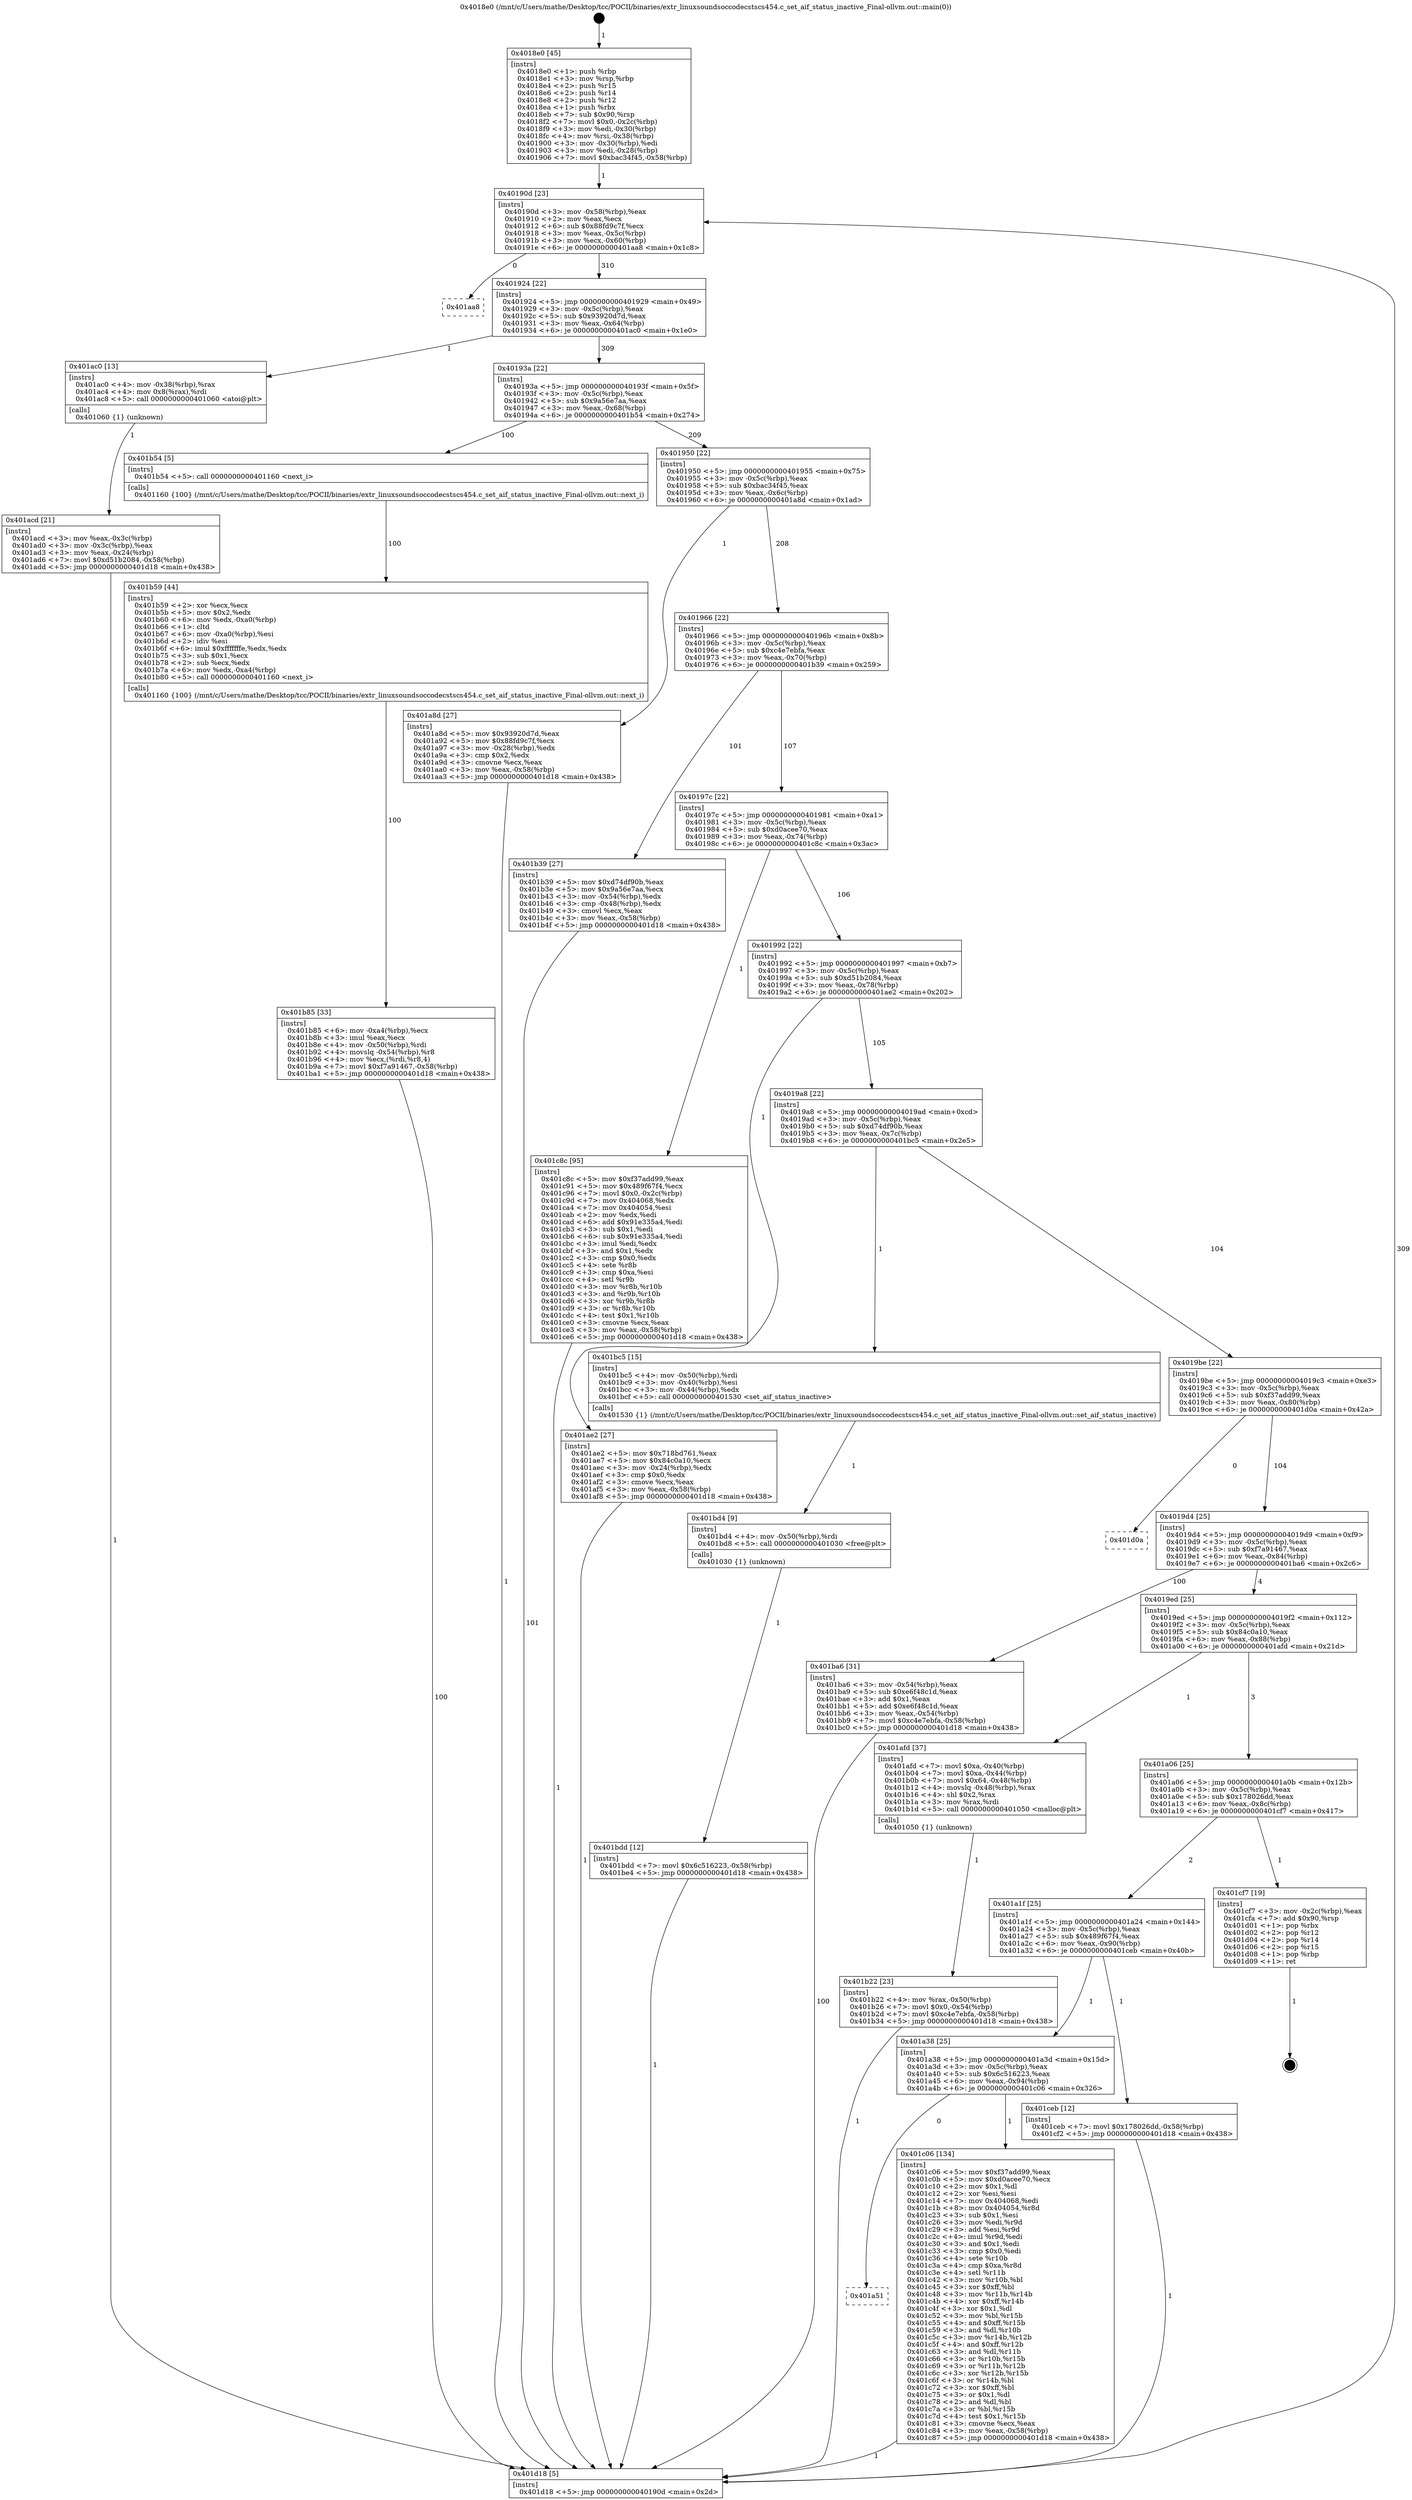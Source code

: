 digraph "0x4018e0" {
  label = "0x4018e0 (/mnt/c/Users/mathe/Desktop/tcc/POCII/binaries/extr_linuxsoundsoccodecstscs454.c_set_aif_status_inactive_Final-ollvm.out::main(0))"
  labelloc = "t"
  node[shape=record]

  Entry [label="",width=0.3,height=0.3,shape=circle,fillcolor=black,style=filled]
  "0x40190d" [label="{
     0x40190d [23]\l
     | [instrs]\l
     &nbsp;&nbsp;0x40190d \<+3\>: mov -0x58(%rbp),%eax\l
     &nbsp;&nbsp;0x401910 \<+2\>: mov %eax,%ecx\l
     &nbsp;&nbsp;0x401912 \<+6\>: sub $0x88fd9c7f,%ecx\l
     &nbsp;&nbsp;0x401918 \<+3\>: mov %eax,-0x5c(%rbp)\l
     &nbsp;&nbsp;0x40191b \<+3\>: mov %ecx,-0x60(%rbp)\l
     &nbsp;&nbsp;0x40191e \<+6\>: je 0000000000401aa8 \<main+0x1c8\>\l
  }"]
  "0x401aa8" [label="{
     0x401aa8\l
  }", style=dashed]
  "0x401924" [label="{
     0x401924 [22]\l
     | [instrs]\l
     &nbsp;&nbsp;0x401924 \<+5\>: jmp 0000000000401929 \<main+0x49\>\l
     &nbsp;&nbsp;0x401929 \<+3\>: mov -0x5c(%rbp),%eax\l
     &nbsp;&nbsp;0x40192c \<+5\>: sub $0x93920d7d,%eax\l
     &nbsp;&nbsp;0x401931 \<+3\>: mov %eax,-0x64(%rbp)\l
     &nbsp;&nbsp;0x401934 \<+6\>: je 0000000000401ac0 \<main+0x1e0\>\l
  }"]
  Exit [label="",width=0.3,height=0.3,shape=circle,fillcolor=black,style=filled,peripheries=2]
  "0x401ac0" [label="{
     0x401ac0 [13]\l
     | [instrs]\l
     &nbsp;&nbsp;0x401ac0 \<+4\>: mov -0x38(%rbp),%rax\l
     &nbsp;&nbsp;0x401ac4 \<+4\>: mov 0x8(%rax),%rdi\l
     &nbsp;&nbsp;0x401ac8 \<+5\>: call 0000000000401060 \<atoi@plt\>\l
     | [calls]\l
     &nbsp;&nbsp;0x401060 \{1\} (unknown)\l
  }"]
  "0x40193a" [label="{
     0x40193a [22]\l
     | [instrs]\l
     &nbsp;&nbsp;0x40193a \<+5\>: jmp 000000000040193f \<main+0x5f\>\l
     &nbsp;&nbsp;0x40193f \<+3\>: mov -0x5c(%rbp),%eax\l
     &nbsp;&nbsp;0x401942 \<+5\>: sub $0x9a56e7aa,%eax\l
     &nbsp;&nbsp;0x401947 \<+3\>: mov %eax,-0x68(%rbp)\l
     &nbsp;&nbsp;0x40194a \<+6\>: je 0000000000401b54 \<main+0x274\>\l
  }"]
  "0x401a51" [label="{
     0x401a51\l
  }", style=dashed]
  "0x401b54" [label="{
     0x401b54 [5]\l
     | [instrs]\l
     &nbsp;&nbsp;0x401b54 \<+5\>: call 0000000000401160 \<next_i\>\l
     | [calls]\l
     &nbsp;&nbsp;0x401160 \{100\} (/mnt/c/Users/mathe/Desktop/tcc/POCII/binaries/extr_linuxsoundsoccodecstscs454.c_set_aif_status_inactive_Final-ollvm.out::next_i)\l
  }"]
  "0x401950" [label="{
     0x401950 [22]\l
     | [instrs]\l
     &nbsp;&nbsp;0x401950 \<+5\>: jmp 0000000000401955 \<main+0x75\>\l
     &nbsp;&nbsp;0x401955 \<+3\>: mov -0x5c(%rbp),%eax\l
     &nbsp;&nbsp;0x401958 \<+5\>: sub $0xbac34f45,%eax\l
     &nbsp;&nbsp;0x40195d \<+3\>: mov %eax,-0x6c(%rbp)\l
     &nbsp;&nbsp;0x401960 \<+6\>: je 0000000000401a8d \<main+0x1ad\>\l
  }"]
  "0x401c06" [label="{
     0x401c06 [134]\l
     | [instrs]\l
     &nbsp;&nbsp;0x401c06 \<+5\>: mov $0xf37add99,%eax\l
     &nbsp;&nbsp;0x401c0b \<+5\>: mov $0xd0acee70,%ecx\l
     &nbsp;&nbsp;0x401c10 \<+2\>: mov $0x1,%dl\l
     &nbsp;&nbsp;0x401c12 \<+2\>: xor %esi,%esi\l
     &nbsp;&nbsp;0x401c14 \<+7\>: mov 0x404068,%edi\l
     &nbsp;&nbsp;0x401c1b \<+8\>: mov 0x404054,%r8d\l
     &nbsp;&nbsp;0x401c23 \<+3\>: sub $0x1,%esi\l
     &nbsp;&nbsp;0x401c26 \<+3\>: mov %edi,%r9d\l
     &nbsp;&nbsp;0x401c29 \<+3\>: add %esi,%r9d\l
     &nbsp;&nbsp;0x401c2c \<+4\>: imul %r9d,%edi\l
     &nbsp;&nbsp;0x401c30 \<+3\>: and $0x1,%edi\l
     &nbsp;&nbsp;0x401c33 \<+3\>: cmp $0x0,%edi\l
     &nbsp;&nbsp;0x401c36 \<+4\>: sete %r10b\l
     &nbsp;&nbsp;0x401c3a \<+4\>: cmp $0xa,%r8d\l
     &nbsp;&nbsp;0x401c3e \<+4\>: setl %r11b\l
     &nbsp;&nbsp;0x401c42 \<+3\>: mov %r10b,%bl\l
     &nbsp;&nbsp;0x401c45 \<+3\>: xor $0xff,%bl\l
     &nbsp;&nbsp;0x401c48 \<+3\>: mov %r11b,%r14b\l
     &nbsp;&nbsp;0x401c4b \<+4\>: xor $0xff,%r14b\l
     &nbsp;&nbsp;0x401c4f \<+3\>: xor $0x1,%dl\l
     &nbsp;&nbsp;0x401c52 \<+3\>: mov %bl,%r15b\l
     &nbsp;&nbsp;0x401c55 \<+4\>: and $0xff,%r15b\l
     &nbsp;&nbsp;0x401c59 \<+3\>: and %dl,%r10b\l
     &nbsp;&nbsp;0x401c5c \<+3\>: mov %r14b,%r12b\l
     &nbsp;&nbsp;0x401c5f \<+4\>: and $0xff,%r12b\l
     &nbsp;&nbsp;0x401c63 \<+3\>: and %dl,%r11b\l
     &nbsp;&nbsp;0x401c66 \<+3\>: or %r10b,%r15b\l
     &nbsp;&nbsp;0x401c69 \<+3\>: or %r11b,%r12b\l
     &nbsp;&nbsp;0x401c6c \<+3\>: xor %r12b,%r15b\l
     &nbsp;&nbsp;0x401c6f \<+3\>: or %r14b,%bl\l
     &nbsp;&nbsp;0x401c72 \<+3\>: xor $0xff,%bl\l
     &nbsp;&nbsp;0x401c75 \<+3\>: or $0x1,%dl\l
     &nbsp;&nbsp;0x401c78 \<+2\>: and %dl,%bl\l
     &nbsp;&nbsp;0x401c7a \<+3\>: or %bl,%r15b\l
     &nbsp;&nbsp;0x401c7d \<+4\>: test $0x1,%r15b\l
     &nbsp;&nbsp;0x401c81 \<+3\>: cmovne %ecx,%eax\l
     &nbsp;&nbsp;0x401c84 \<+3\>: mov %eax,-0x58(%rbp)\l
     &nbsp;&nbsp;0x401c87 \<+5\>: jmp 0000000000401d18 \<main+0x438\>\l
  }"]
  "0x401a8d" [label="{
     0x401a8d [27]\l
     | [instrs]\l
     &nbsp;&nbsp;0x401a8d \<+5\>: mov $0x93920d7d,%eax\l
     &nbsp;&nbsp;0x401a92 \<+5\>: mov $0x88fd9c7f,%ecx\l
     &nbsp;&nbsp;0x401a97 \<+3\>: mov -0x28(%rbp),%edx\l
     &nbsp;&nbsp;0x401a9a \<+3\>: cmp $0x2,%edx\l
     &nbsp;&nbsp;0x401a9d \<+3\>: cmovne %ecx,%eax\l
     &nbsp;&nbsp;0x401aa0 \<+3\>: mov %eax,-0x58(%rbp)\l
     &nbsp;&nbsp;0x401aa3 \<+5\>: jmp 0000000000401d18 \<main+0x438\>\l
  }"]
  "0x401966" [label="{
     0x401966 [22]\l
     | [instrs]\l
     &nbsp;&nbsp;0x401966 \<+5\>: jmp 000000000040196b \<main+0x8b\>\l
     &nbsp;&nbsp;0x40196b \<+3\>: mov -0x5c(%rbp),%eax\l
     &nbsp;&nbsp;0x40196e \<+5\>: sub $0xc4e7ebfa,%eax\l
     &nbsp;&nbsp;0x401973 \<+3\>: mov %eax,-0x70(%rbp)\l
     &nbsp;&nbsp;0x401976 \<+6\>: je 0000000000401b39 \<main+0x259\>\l
  }"]
  "0x401d18" [label="{
     0x401d18 [5]\l
     | [instrs]\l
     &nbsp;&nbsp;0x401d18 \<+5\>: jmp 000000000040190d \<main+0x2d\>\l
  }"]
  "0x4018e0" [label="{
     0x4018e0 [45]\l
     | [instrs]\l
     &nbsp;&nbsp;0x4018e0 \<+1\>: push %rbp\l
     &nbsp;&nbsp;0x4018e1 \<+3\>: mov %rsp,%rbp\l
     &nbsp;&nbsp;0x4018e4 \<+2\>: push %r15\l
     &nbsp;&nbsp;0x4018e6 \<+2\>: push %r14\l
     &nbsp;&nbsp;0x4018e8 \<+2\>: push %r12\l
     &nbsp;&nbsp;0x4018ea \<+1\>: push %rbx\l
     &nbsp;&nbsp;0x4018eb \<+7\>: sub $0x90,%rsp\l
     &nbsp;&nbsp;0x4018f2 \<+7\>: movl $0x0,-0x2c(%rbp)\l
     &nbsp;&nbsp;0x4018f9 \<+3\>: mov %edi,-0x30(%rbp)\l
     &nbsp;&nbsp;0x4018fc \<+4\>: mov %rsi,-0x38(%rbp)\l
     &nbsp;&nbsp;0x401900 \<+3\>: mov -0x30(%rbp),%edi\l
     &nbsp;&nbsp;0x401903 \<+3\>: mov %edi,-0x28(%rbp)\l
     &nbsp;&nbsp;0x401906 \<+7\>: movl $0xbac34f45,-0x58(%rbp)\l
  }"]
  "0x401acd" [label="{
     0x401acd [21]\l
     | [instrs]\l
     &nbsp;&nbsp;0x401acd \<+3\>: mov %eax,-0x3c(%rbp)\l
     &nbsp;&nbsp;0x401ad0 \<+3\>: mov -0x3c(%rbp),%eax\l
     &nbsp;&nbsp;0x401ad3 \<+3\>: mov %eax,-0x24(%rbp)\l
     &nbsp;&nbsp;0x401ad6 \<+7\>: movl $0xd51b2084,-0x58(%rbp)\l
     &nbsp;&nbsp;0x401add \<+5\>: jmp 0000000000401d18 \<main+0x438\>\l
  }"]
  "0x401a38" [label="{
     0x401a38 [25]\l
     | [instrs]\l
     &nbsp;&nbsp;0x401a38 \<+5\>: jmp 0000000000401a3d \<main+0x15d\>\l
     &nbsp;&nbsp;0x401a3d \<+3\>: mov -0x5c(%rbp),%eax\l
     &nbsp;&nbsp;0x401a40 \<+5\>: sub $0x6c516223,%eax\l
     &nbsp;&nbsp;0x401a45 \<+6\>: mov %eax,-0x94(%rbp)\l
     &nbsp;&nbsp;0x401a4b \<+6\>: je 0000000000401c06 \<main+0x326\>\l
  }"]
  "0x401b39" [label="{
     0x401b39 [27]\l
     | [instrs]\l
     &nbsp;&nbsp;0x401b39 \<+5\>: mov $0xd74df90b,%eax\l
     &nbsp;&nbsp;0x401b3e \<+5\>: mov $0x9a56e7aa,%ecx\l
     &nbsp;&nbsp;0x401b43 \<+3\>: mov -0x54(%rbp),%edx\l
     &nbsp;&nbsp;0x401b46 \<+3\>: cmp -0x48(%rbp),%edx\l
     &nbsp;&nbsp;0x401b49 \<+3\>: cmovl %ecx,%eax\l
     &nbsp;&nbsp;0x401b4c \<+3\>: mov %eax,-0x58(%rbp)\l
     &nbsp;&nbsp;0x401b4f \<+5\>: jmp 0000000000401d18 \<main+0x438\>\l
  }"]
  "0x40197c" [label="{
     0x40197c [22]\l
     | [instrs]\l
     &nbsp;&nbsp;0x40197c \<+5\>: jmp 0000000000401981 \<main+0xa1\>\l
     &nbsp;&nbsp;0x401981 \<+3\>: mov -0x5c(%rbp),%eax\l
     &nbsp;&nbsp;0x401984 \<+5\>: sub $0xd0acee70,%eax\l
     &nbsp;&nbsp;0x401989 \<+3\>: mov %eax,-0x74(%rbp)\l
     &nbsp;&nbsp;0x40198c \<+6\>: je 0000000000401c8c \<main+0x3ac\>\l
  }"]
  "0x401ceb" [label="{
     0x401ceb [12]\l
     | [instrs]\l
     &nbsp;&nbsp;0x401ceb \<+7\>: movl $0x178026dd,-0x58(%rbp)\l
     &nbsp;&nbsp;0x401cf2 \<+5\>: jmp 0000000000401d18 \<main+0x438\>\l
  }"]
  "0x401c8c" [label="{
     0x401c8c [95]\l
     | [instrs]\l
     &nbsp;&nbsp;0x401c8c \<+5\>: mov $0xf37add99,%eax\l
     &nbsp;&nbsp;0x401c91 \<+5\>: mov $0x489f67f4,%ecx\l
     &nbsp;&nbsp;0x401c96 \<+7\>: movl $0x0,-0x2c(%rbp)\l
     &nbsp;&nbsp;0x401c9d \<+7\>: mov 0x404068,%edx\l
     &nbsp;&nbsp;0x401ca4 \<+7\>: mov 0x404054,%esi\l
     &nbsp;&nbsp;0x401cab \<+2\>: mov %edx,%edi\l
     &nbsp;&nbsp;0x401cad \<+6\>: add $0x91e335a4,%edi\l
     &nbsp;&nbsp;0x401cb3 \<+3\>: sub $0x1,%edi\l
     &nbsp;&nbsp;0x401cb6 \<+6\>: sub $0x91e335a4,%edi\l
     &nbsp;&nbsp;0x401cbc \<+3\>: imul %edi,%edx\l
     &nbsp;&nbsp;0x401cbf \<+3\>: and $0x1,%edx\l
     &nbsp;&nbsp;0x401cc2 \<+3\>: cmp $0x0,%edx\l
     &nbsp;&nbsp;0x401cc5 \<+4\>: sete %r8b\l
     &nbsp;&nbsp;0x401cc9 \<+3\>: cmp $0xa,%esi\l
     &nbsp;&nbsp;0x401ccc \<+4\>: setl %r9b\l
     &nbsp;&nbsp;0x401cd0 \<+3\>: mov %r8b,%r10b\l
     &nbsp;&nbsp;0x401cd3 \<+3\>: and %r9b,%r10b\l
     &nbsp;&nbsp;0x401cd6 \<+3\>: xor %r9b,%r8b\l
     &nbsp;&nbsp;0x401cd9 \<+3\>: or %r8b,%r10b\l
     &nbsp;&nbsp;0x401cdc \<+4\>: test $0x1,%r10b\l
     &nbsp;&nbsp;0x401ce0 \<+3\>: cmovne %ecx,%eax\l
     &nbsp;&nbsp;0x401ce3 \<+3\>: mov %eax,-0x58(%rbp)\l
     &nbsp;&nbsp;0x401ce6 \<+5\>: jmp 0000000000401d18 \<main+0x438\>\l
  }"]
  "0x401992" [label="{
     0x401992 [22]\l
     | [instrs]\l
     &nbsp;&nbsp;0x401992 \<+5\>: jmp 0000000000401997 \<main+0xb7\>\l
     &nbsp;&nbsp;0x401997 \<+3\>: mov -0x5c(%rbp),%eax\l
     &nbsp;&nbsp;0x40199a \<+5\>: sub $0xd51b2084,%eax\l
     &nbsp;&nbsp;0x40199f \<+3\>: mov %eax,-0x78(%rbp)\l
     &nbsp;&nbsp;0x4019a2 \<+6\>: je 0000000000401ae2 \<main+0x202\>\l
  }"]
  "0x401a1f" [label="{
     0x401a1f [25]\l
     | [instrs]\l
     &nbsp;&nbsp;0x401a1f \<+5\>: jmp 0000000000401a24 \<main+0x144\>\l
     &nbsp;&nbsp;0x401a24 \<+3\>: mov -0x5c(%rbp),%eax\l
     &nbsp;&nbsp;0x401a27 \<+5\>: sub $0x489f67f4,%eax\l
     &nbsp;&nbsp;0x401a2c \<+6\>: mov %eax,-0x90(%rbp)\l
     &nbsp;&nbsp;0x401a32 \<+6\>: je 0000000000401ceb \<main+0x40b\>\l
  }"]
  "0x401ae2" [label="{
     0x401ae2 [27]\l
     | [instrs]\l
     &nbsp;&nbsp;0x401ae2 \<+5\>: mov $0x718bd761,%eax\l
     &nbsp;&nbsp;0x401ae7 \<+5\>: mov $0x84c0a10,%ecx\l
     &nbsp;&nbsp;0x401aec \<+3\>: mov -0x24(%rbp),%edx\l
     &nbsp;&nbsp;0x401aef \<+3\>: cmp $0x0,%edx\l
     &nbsp;&nbsp;0x401af2 \<+3\>: cmove %ecx,%eax\l
     &nbsp;&nbsp;0x401af5 \<+3\>: mov %eax,-0x58(%rbp)\l
     &nbsp;&nbsp;0x401af8 \<+5\>: jmp 0000000000401d18 \<main+0x438\>\l
  }"]
  "0x4019a8" [label="{
     0x4019a8 [22]\l
     | [instrs]\l
     &nbsp;&nbsp;0x4019a8 \<+5\>: jmp 00000000004019ad \<main+0xcd\>\l
     &nbsp;&nbsp;0x4019ad \<+3\>: mov -0x5c(%rbp),%eax\l
     &nbsp;&nbsp;0x4019b0 \<+5\>: sub $0xd74df90b,%eax\l
     &nbsp;&nbsp;0x4019b5 \<+3\>: mov %eax,-0x7c(%rbp)\l
     &nbsp;&nbsp;0x4019b8 \<+6\>: je 0000000000401bc5 \<main+0x2e5\>\l
  }"]
  "0x401cf7" [label="{
     0x401cf7 [19]\l
     | [instrs]\l
     &nbsp;&nbsp;0x401cf7 \<+3\>: mov -0x2c(%rbp),%eax\l
     &nbsp;&nbsp;0x401cfa \<+7\>: add $0x90,%rsp\l
     &nbsp;&nbsp;0x401d01 \<+1\>: pop %rbx\l
     &nbsp;&nbsp;0x401d02 \<+2\>: pop %r12\l
     &nbsp;&nbsp;0x401d04 \<+2\>: pop %r14\l
     &nbsp;&nbsp;0x401d06 \<+2\>: pop %r15\l
     &nbsp;&nbsp;0x401d08 \<+1\>: pop %rbp\l
     &nbsp;&nbsp;0x401d09 \<+1\>: ret\l
  }"]
  "0x401bc5" [label="{
     0x401bc5 [15]\l
     | [instrs]\l
     &nbsp;&nbsp;0x401bc5 \<+4\>: mov -0x50(%rbp),%rdi\l
     &nbsp;&nbsp;0x401bc9 \<+3\>: mov -0x40(%rbp),%esi\l
     &nbsp;&nbsp;0x401bcc \<+3\>: mov -0x44(%rbp),%edx\l
     &nbsp;&nbsp;0x401bcf \<+5\>: call 0000000000401530 \<set_aif_status_inactive\>\l
     | [calls]\l
     &nbsp;&nbsp;0x401530 \{1\} (/mnt/c/Users/mathe/Desktop/tcc/POCII/binaries/extr_linuxsoundsoccodecstscs454.c_set_aif_status_inactive_Final-ollvm.out::set_aif_status_inactive)\l
  }"]
  "0x4019be" [label="{
     0x4019be [22]\l
     | [instrs]\l
     &nbsp;&nbsp;0x4019be \<+5\>: jmp 00000000004019c3 \<main+0xe3\>\l
     &nbsp;&nbsp;0x4019c3 \<+3\>: mov -0x5c(%rbp),%eax\l
     &nbsp;&nbsp;0x4019c6 \<+5\>: sub $0xf37add99,%eax\l
     &nbsp;&nbsp;0x4019cb \<+3\>: mov %eax,-0x80(%rbp)\l
     &nbsp;&nbsp;0x4019ce \<+6\>: je 0000000000401d0a \<main+0x42a\>\l
  }"]
  "0x401bdd" [label="{
     0x401bdd [12]\l
     | [instrs]\l
     &nbsp;&nbsp;0x401bdd \<+7\>: movl $0x6c516223,-0x58(%rbp)\l
     &nbsp;&nbsp;0x401be4 \<+5\>: jmp 0000000000401d18 \<main+0x438\>\l
  }"]
  "0x401d0a" [label="{
     0x401d0a\l
  }", style=dashed]
  "0x4019d4" [label="{
     0x4019d4 [25]\l
     | [instrs]\l
     &nbsp;&nbsp;0x4019d4 \<+5\>: jmp 00000000004019d9 \<main+0xf9\>\l
     &nbsp;&nbsp;0x4019d9 \<+3\>: mov -0x5c(%rbp),%eax\l
     &nbsp;&nbsp;0x4019dc \<+5\>: sub $0xf7a91467,%eax\l
     &nbsp;&nbsp;0x4019e1 \<+6\>: mov %eax,-0x84(%rbp)\l
     &nbsp;&nbsp;0x4019e7 \<+6\>: je 0000000000401ba6 \<main+0x2c6\>\l
  }"]
  "0x401bd4" [label="{
     0x401bd4 [9]\l
     | [instrs]\l
     &nbsp;&nbsp;0x401bd4 \<+4\>: mov -0x50(%rbp),%rdi\l
     &nbsp;&nbsp;0x401bd8 \<+5\>: call 0000000000401030 \<free@plt\>\l
     | [calls]\l
     &nbsp;&nbsp;0x401030 \{1\} (unknown)\l
  }"]
  "0x401ba6" [label="{
     0x401ba6 [31]\l
     | [instrs]\l
     &nbsp;&nbsp;0x401ba6 \<+3\>: mov -0x54(%rbp),%eax\l
     &nbsp;&nbsp;0x401ba9 \<+5\>: sub $0xe6f48c1d,%eax\l
     &nbsp;&nbsp;0x401bae \<+3\>: add $0x1,%eax\l
     &nbsp;&nbsp;0x401bb1 \<+5\>: add $0xe6f48c1d,%eax\l
     &nbsp;&nbsp;0x401bb6 \<+3\>: mov %eax,-0x54(%rbp)\l
     &nbsp;&nbsp;0x401bb9 \<+7\>: movl $0xc4e7ebfa,-0x58(%rbp)\l
     &nbsp;&nbsp;0x401bc0 \<+5\>: jmp 0000000000401d18 \<main+0x438\>\l
  }"]
  "0x4019ed" [label="{
     0x4019ed [25]\l
     | [instrs]\l
     &nbsp;&nbsp;0x4019ed \<+5\>: jmp 00000000004019f2 \<main+0x112\>\l
     &nbsp;&nbsp;0x4019f2 \<+3\>: mov -0x5c(%rbp),%eax\l
     &nbsp;&nbsp;0x4019f5 \<+5\>: sub $0x84c0a10,%eax\l
     &nbsp;&nbsp;0x4019fa \<+6\>: mov %eax,-0x88(%rbp)\l
     &nbsp;&nbsp;0x401a00 \<+6\>: je 0000000000401afd \<main+0x21d\>\l
  }"]
  "0x401b85" [label="{
     0x401b85 [33]\l
     | [instrs]\l
     &nbsp;&nbsp;0x401b85 \<+6\>: mov -0xa4(%rbp),%ecx\l
     &nbsp;&nbsp;0x401b8b \<+3\>: imul %eax,%ecx\l
     &nbsp;&nbsp;0x401b8e \<+4\>: mov -0x50(%rbp),%rdi\l
     &nbsp;&nbsp;0x401b92 \<+4\>: movslq -0x54(%rbp),%r8\l
     &nbsp;&nbsp;0x401b96 \<+4\>: mov %ecx,(%rdi,%r8,4)\l
     &nbsp;&nbsp;0x401b9a \<+7\>: movl $0xf7a91467,-0x58(%rbp)\l
     &nbsp;&nbsp;0x401ba1 \<+5\>: jmp 0000000000401d18 \<main+0x438\>\l
  }"]
  "0x401afd" [label="{
     0x401afd [37]\l
     | [instrs]\l
     &nbsp;&nbsp;0x401afd \<+7\>: movl $0xa,-0x40(%rbp)\l
     &nbsp;&nbsp;0x401b04 \<+7\>: movl $0xa,-0x44(%rbp)\l
     &nbsp;&nbsp;0x401b0b \<+7\>: movl $0x64,-0x48(%rbp)\l
     &nbsp;&nbsp;0x401b12 \<+4\>: movslq -0x48(%rbp),%rax\l
     &nbsp;&nbsp;0x401b16 \<+4\>: shl $0x2,%rax\l
     &nbsp;&nbsp;0x401b1a \<+3\>: mov %rax,%rdi\l
     &nbsp;&nbsp;0x401b1d \<+5\>: call 0000000000401050 \<malloc@plt\>\l
     | [calls]\l
     &nbsp;&nbsp;0x401050 \{1\} (unknown)\l
  }"]
  "0x401a06" [label="{
     0x401a06 [25]\l
     | [instrs]\l
     &nbsp;&nbsp;0x401a06 \<+5\>: jmp 0000000000401a0b \<main+0x12b\>\l
     &nbsp;&nbsp;0x401a0b \<+3\>: mov -0x5c(%rbp),%eax\l
     &nbsp;&nbsp;0x401a0e \<+5\>: sub $0x178026dd,%eax\l
     &nbsp;&nbsp;0x401a13 \<+6\>: mov %eax,-0x8c(%rbp)\l
     &nbsp;&nbsp;0x401a19 \<+6\>: je 0000000000401cf7 \<main+0x417\>\l
  }"]
  "0x401b22" [label="{
     0x401b22 [23]\l
     | [instrs]\l
     &nbsp;&nbsp;0x401b22 \<+4\>: mov %rax,-0x50(%rbp)\l
     &nbsp;&nbsp;0x401b26 \<+7\>: movl $0x0,-0x54(%rbp)\l
     &nbsp;&nbsp;0x401b2d \<+7\>: movl $0xc4e7ebfa,-0x58(%rbp)\l
     &nbsp;&nbsp;0x401b34 \<+5\>: jmp 0000000000401d18 \<main+0x438\>\l
  }"]
  "0x401b59" [label="{
     0x401b59 [44]\l
     | [instrs]\l
     &nbsp;&nbsp;0x401b59 \<+2\>: xor %ecx,%ecx\l
     &nbsp;&nbsp;0x401b5b \<+5\>: mov $0x2,%edx\l
     &nbsp;&nbsp;0x401b60 \<+6\>: mov %edx,-0xa0(%rbp)\l
     &nbsp;&nbsp;0x401b66 \<+1\>: cltd\l
     &nbsp;&nbsp;0x401b67 \<+6\>: mov -0xa0(%rbp),%esi\l
     &nbsp;&nbsp;0x401b6d \<+2\>: idiv %esi\l
     &nbsp;&nbsp;0x401b6f \<+6\>: imul $0xfffffffe,%edx,%edx\l
     &nbsp;&nbsp;0x401b75 \<+3\>: sub $0x1,%ecx\l
     &nbsp;&nbsp;0x401b78 \<+2\>: sub %ecx,%edx\l
     &nbsp;&nbsp;0x401b7a \<+6\>: mov %edx,-0xa4(%rbp)\l
     &nbsp;&nbsp;0x401b80 \<+5\>: call 0000000000401160 \<next_i\>\l
     | [calls]\l
     &nbsp;&nbsp;0x401160 \{100\} (/mnt/c/Users/mathe/Desktop/tcc/POCII/binaries/extr_linuxsoundsoccodecstscs454.c_set_aif_status_inactive_Final-ollvm.out::next_i)\l
  }"]
  Entry -> "0x4018e0" [label=" 1"]
  "0x40190d" -> "0x401aa8" [label=" 0"]
  "0x40190d" -> "0x401924" [label=" 310"]
  "0x401cf7" -> Exit [label=" 1"]
  "0x401924" -> "0x401ac0" [label=" 1"]
  "0x401924" -> "0x40193a" [label=" 309"]
  "0x401ceb" -> "0x401d18" [label=" 1"]
  "0x40193a" -> "0x401b54" [label=" 100"]
  "0x40193a" -> "0x401950" [label=" 209"]
  "0x401c8c" -> "0x401d18" [label=" 1"]
  "0x401950" -> "0x401a8d" [label=" 1"]
  "0x401950" -> "0x401966" [label=" 208"]
  "0x401a8d" -> "0x401d18" [label=" 1"]
  "0x4018e0" -> "0x40190d" [label=" 1"]
  "0x401d18" -> "0x40190d" [label=" 309"]
  "0x401ac0" -> "0x401acd" [label=" 1"]
  "0x401acd" -> "0x401d18" [label=" 1"]
  "0x401c06" -> "0x401d18" [label=" 1"]
  "0x401966" -> "0x401b39" [label=" 101"]
  "0x401966" -> "0x40197c" [label=" 107"]
  "0x401a38" -> "0x401c06" [label=" 1"]
  "0x40197c" -> "0x401c8c" [label=" 1"]
  "0x40197c" -> "0x401992" [label=" 106"]
  "0x401a38" -> "0x401a51" [label=" 0"]
  "0x401992" -> "0x401ae2" [label=" 1"]
  "0x401992" -> "0x4019a8" [label=" 105"]
  "0x401ae2" -> "0x401d18" [label=" 1"]
  "0x401a1f" -> "0x401ceb" [label=" 1"]
  "0x4019a8" -> "0x401bc5" [label=" 1"]
  "0x4019a8" -> "0x4019be" [label=" 104"]
  "0x401a1f" -> "0x401a38" [label=" 1"]
  "0x4019be" -> "0x401d0a" [label=" 0"]
  "0x4019be" -> "0x4019d4" [label=" 104"]
  "0x401a06" -> "0x401cf7" [label=" 1"]
  "0x4019d4" -> "0x401ba6" [label=" 100"]
  "0x4019d4" -> "0x4019ed" [label=" 4"]
  "0x401a06" -> "0x401a1f" [label=" 2"]
  "0x4019ed" -> "0x401afd" [label=" 1"]
  "0x4019ed" -> "0x401a06" [label=" 3"]
  "0x401afd" -> "0x401b22" [label=" 1"]
  "0x401b22" -> "0x401d18" [label=" 1"]
  "0x401b39" -> "0x401d18" [label=" 101"]
  "0x401b54" -> "0x401b59" [label=" 100"]
  "0x401b59" -> "0x401b85" [label=" 100"]
  "0x401b85" -> "0x401d18" [label=" 100"]
  "0x401ba6" -> "0x401d18" [label=" 100"]
  "0x401bc5" -> "0x401bd4" [label=" 1"]
  "0x401bd4" -> "0x401bdd" [label=" 1"]
  "0x401bdd" -> "0x401d18" [label=" 1"]
}
